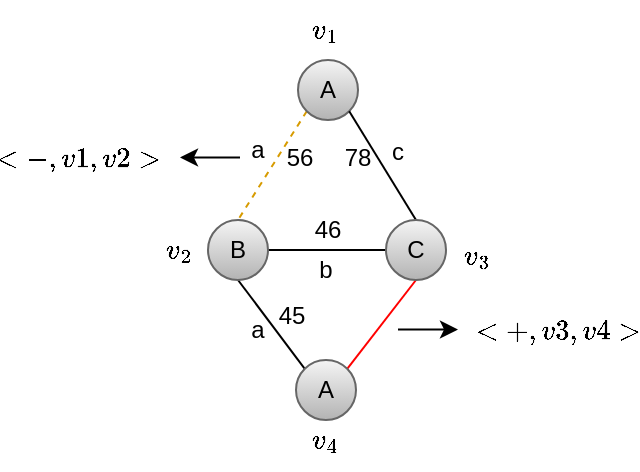 <mxfile version="22.0.8" type="github">
  <diagram name="第 1 页" id="-28VQTXDqfuDYZ_im5ft">
    <mxGraphModel dx="1434" dy="796" grid="0" gridSize="10" guides="1" tooltips="1" connect="1" arrows="1" fold="1" page="1" pageScale="1" pageWidth="827" pageHeight="1169" math="1" shadow="0">
      <root>
        <mxCell id="0" />
        <mxCell id="1" parent="0" />
        <mxCell id="kKyJvvk-wkLIP4CYghFR-6" style="rounded=0;orthogonalLoop=1;jettySize=auto;html=1;exitX=0;exitY=1;exitDx=0;exitDy=0;entryX=0.5;entryY=0;entryDx=0;entryDy=0;endArrow=none;endFill=0;dashed=1;fillColor=#ffcd28;gradientColor=#ffa500;strokeColor=#d79b00;" parent="1" source="kKyJvvk-wkLIP4CYghFR-1" target="kKyJvvk-wkLIP4CYghFR-2" edge="1">
          <mxGeometry relative="1" as="geometry" />
        </mxCell>
        <mxCell id="kKyJvvk-wkLIP4CYghFR-1" value="A" style="ellipse;whiteSpace=wrap;html=1;aspect=fixed;fillColor=#f5f5f5;gradientColor=#b3b3b3;strokeColor=#666666;" parent="1" vertex="1">
          <mxGeometry x="370" y="90" width="30" height="30" as="geometry" />
        </mxCell>
        <mxCell id="kKyJvvk-wkLIP4CYghFR-5" style="rounded=0;orthogonalLoop=1;jettySize=auto;html=1;exitX=1;exitY=0.5;exitDx=0;exitDy=0;entryX=0;entryY=0.5;entryDx=0;entryDy=0;endArrow=none;endFill=0;" parent="1" source="kKyJvvk-wkLIP4CYghFR-2" target="kKyJvvk-wkLIP4CYghFR-3" edge="1">
          <mxGeometry relative="1" as="geometry" />
        </mxCell>
        <mxCell id="kKyJvvk-wkLIP4CYghFR-16" style="rounded=0;orthogonalLoop=1;jettySize=auto;html=1;exitX=0.5;exitY=1;exitDx=0;exitDy=0;entryX=0;entryY=0;entryDx=0;entryDy=0;endArrow=none;endFill=0;" parent="1" source="kKyJvvk-wkLIP4CYghFR-2" target="kKyJvvk-wkLIP4CYghFR-15" edge="1">
          <mxGeometry relative="1" as="geometry" />
        </mxCell>
        <mxCell id="kKyJvvk-wkLIP4CYghFR-2" value="B" style="ellipse;whiteSpace=wrap;html=1;aspect=fixed;fillColor=#f5f5f5;gradientColor=#b3b3b3;strokeColor=#666666;" parent="1" vertex="1">
          <mxGeometry x="325" y="170" width="30" height="30" as="geometry" />
        </mxCell>
        <mxCell id="kKyJvvk-wkLIP4CYghFR-7" style="rounded=0;orthogonalLoop=1;jettySize=auto;html=1;exitX=0.5;exitY=0;exitDx=0;exitDy=0;entryX=1;entryY=1;entryDx=0;entryDy=0;endArrow=none;endFill=0;" parent="1" source="kKyJvvk-wkLIP4CYghFR-3" target="kKyJvvk-wkLIP4CYghFR-1" edge="1">
          <mxGeometry relative="1" as="geometry" />
        </mxCell>
        <mxCell id="kKyJvvk-wkLIP4CYghFR-19" style="rounded=0;orthogonalLoop=1;jettySize=auto;html=1;exitX=0.5;exitY=1;exitDx=0;exitDy=0;entryX=1;entryY=0;entryDx=0;entryDy=0;endArrow=none;endFill=0;strokeColor=#ff0000;" parent="1" source="kKyJvvk-wkLIP4CYghFR-3" target="kKyJvvk-wkLIP4CYghFR-15" edge="1">
          <mxGeometry relative="1" as="geometry" />
        </mxCell>
        <mxCell id="kKyJvvk-wkLIP4CYghFR-3" value="C" style="ellipse;whiteSpace=wrap;html=1;aspect=fixed;fillColor=#f5f5f5;gradientColor=#b3b3b3;strokeColor=#666666;" parent="1" vertex="1">
          <mxGeometry x="414" y="170" width="30" height="30" as="geometry" />
        </mxCell>
        <mxCell id="kKyJvvk-wkLIP4CYghFR-8" value="a" style="text;html=1;strokeColor=none;fillColor=none;align=center;verticalAlign=middle;whiteSpace=wrap;rounded=0;" parent="1" vertex="1">
          <mxGeometry x="320" y="120" width="60" height="30" as="geometry" />
        </mxCell>
        <mxCell id="kKyJvvk-wkLIP4CYghFR-9" value="b" style="text;html=1;strokeColor=none;fillColor=none;align=center;verticalAlign=middle;whiteSpace=wrap;rounded=0;" parent="1" vertex="1">
          <mxGeometry x="354" y="180" width="60" height="30" as="geometry" />
        </mxCell>
        <mxCell id="kKyJvvk-wkLIP4CYghFR-10" value="c" style="text;html=1;strokeColor=none;fillColor=none;align=center;verticalAlign=middle;whiteSpace=wrap;rounded=0;rotation=0;" parent="1" vertex="1">
          <mxGeometry x="390" y="121" width="60" height="30" as="geometry" />
        </mxCell>
        <mxCell id="kKyJvvk-wkLIP4CYghFR-11" value="56" style="text;html=1;strokeColor=none;fillColor=none;align=center;verticalAlign=middle;whiteSpace=wrap;rounded=0;" parent="1" vertex="1">
          <mxGeometry x="341" y="124" width="60" height="30" as="geometry" />
        </mxCell>
        <mxCell id="kKyJvvk-wkLIP4CYghFR-12" value="46" style="text;html=1;strokeColor=none;fillColor=none;align=center;verticalAlign=middle;whiteSpace=wrap;rounded=0;" parent="1" vertex="1">
          <mxGeometry x="355" y="160" width="60" height="30" as="geometry" />
        </mxCell>
        <mxCell id="kKyJvvk-wkLIP4CYghFR-13" value="78" style="text;html=1;strokeColor=none;fillColor=none;align=center;verticalAlign=middle;whiteSpace=wrap;rounded=0;" parent="1" vertex="1">
          <mxGeometry x="370" y="124" width="60" height="30" as="geometry" />
        </mxCell>
        <mxCell id="kKyJvvk-wkLIP4CYghFR-15" value="A" style="ellipse;whiteSpace=wrap;html=1;aspect=fixed;fillColor=#f5f5f5;gradientColor=#b3b3b3;strokeColor=#666666;" parent="1" vertex="1">
          <mxGeometry x="369" y="240" width="30" height="30" as="geometry" />
        </mxCell>
        <mxCell id="kKyJvvk-wkLIP4CYghFR-17" value="45" style="text;html=1;strokeColor=none;fillColor=none;align=center;verticalAlign=middle;whiteSpace=wrap;rounded=0;" parent="1" vertex="1">
          <mxGeometry x="337" y="203" width="60" height="30" as="geometry" />
        </mxCell>
        <mxCell id="kKyJvvk-wkLIP4CYghFR-18" value="a" style="text;html=1;strokeColor=none;fillColor=none;align=center;verticalAlign=middle;whiteSpace=wrap;rounded=0;" parent="1" vertex="1">
          <mxGeometry x="320" y="210" width="60" height="30" as="geometry" />
        </mxCell>
        <mxCell id="kKyJvvk-wkLIP4CYghFR-20" value="" style="endArrow=classic;html=1;rounded=0;" parent="1" edge="1">
          <mxGeometry width="50" height="50" relative="1" as="geometry">
            <mxPoint x="420" y="224.75" as="sourcePoint" />
            <mxPoint x="450" y="224.75" as="targetPoint" />
          </mxGeometry>
        </mxCell>
        <mxCell id="kKyJvvk-wkLIP4CYghFR-25" value="$$v_2$$" style="text;html=1;strokeColor=none;fillColor=none;align=center;verticalAlign=middle;whiteSpace=wrap;rounded=0;" parent="1" vertex="1">
          <mxGeometry x="281" y="170" width="60" height="30" as="geometry" />
        </mxCell>
        <mxCell id="kKyJvvk-wkLIP4CYghFR-26" value="$$v_3$$" style="text;html=1;strokeColor=none;fillColor=none;align=center;verticalAlign=middle;whiteSpace=wrap;rounded=0;" parent="1" vertex="1">
          <mxGeometry x="430" y="173" width="60" height="30" as="geometry" />
        </mxCell>
        <mxCell id="kKyJvvk-wkLIP4CYghFR-27" value="$$v_1$$" style="text;html=1;strokeColor=none;fillColor=none;align=center;verticalAlign=middle;whiteSpace=wrap;rounded=0;" parent="1" vertex="1">
          <mxGeometry x="354" y="60" width="60" height="30" as="geometry" />
        </mxCell>
        <mxCell id="kKyJvvk-wkLIP4CYghFR-28" value="$$v_4$$" style="text;html=1;strokeColor=none;fillColor=none;align=center;verticalAlign=middle;whiteSpace=wrap;rounded=0;" parent="1" vertex="1">
          <mxGeometry x="354" y="265" width="60" height="30" as="geometry" />
        </mxCell>
        <mxCell id="kKyJvvk-wkLIP4CYghFR-29" value="$$&amp;lt;+,v3,v4&amp;gt;$$" style="text;html=1;strokeColor=none;fillColor=none;align=center;verticalAlign=middle;whiteSpace=wrap;rounded=0;" parent="1" vertex="1">
          <mxGeometry x="470" y="210" width="60" height="30" as="geometry" />
        </mxCell>
        <mxCell id="kKyJvvk-wkLIP4CYghFR-32" value="" style="endArrow=classic;html=1;rounded=0;" parent="1" edge="1">
          <mxGeometry width="50" height="50" relative="1" as="geometry">
            <mxPoint x="341" y="138.75" as="sourcePoint" />
            <mxPoint x="311" y="138.75" as="targetPoint" />
          </mxGeometry>
        </mxCell>
        <mxCell id="kKyJvvk-wkLIP4CYghFR-33" value="$$&amp;lt;-,v1,v2&amp;gt;$$" style="text;html=1;strokeColor=none;fillColor=none;align=center;verticalAlign=middle;whiteSpace=wrap;rounded=0;" parent="1" vertex="1">
          <mxGeometry x="230" y="124" width="60" height="30" as="geometry" />
        </mxCell>
      </root>
    </mxGraphModel>
  </diagram>
</mxfile>

